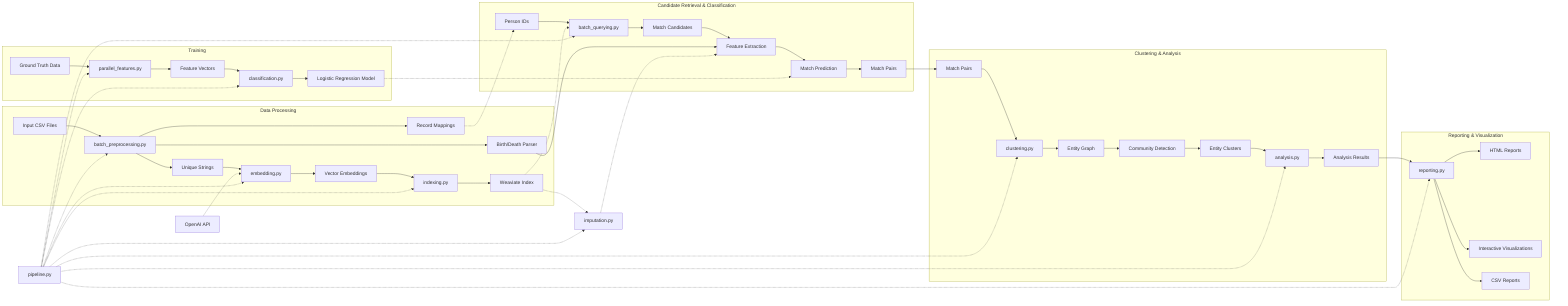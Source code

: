 flowchart LR
    subgraph "Data Processing"
        direction TB
        A[Input CSV Files] --> B[batch_preprocessing.py]
        B --> C[Unique Strings]
        B --> D[Record Mappings]
        B --> BD[Birth/Death Parser]
        C --> E[embedding.py]
        E --> F[Vector Embeddings]
        F --> G[indexing.py]
        G --> H[Weaviate Index]
    end
    
    subgraph "Training"
        direction TB
        I[Ground Truth Data] --> J[parallel_features.py]
        J --> K[Feature Vectors]
        K --> L[classification.py]
        L --> M[Logistic Regression Model]
    end
    
    subgraph "Candidate Retrieval & Classification"
        direction TB
        N[Person IDs] --> O[batch_querying.py]
        O --> P[Match Candidates]
        P --> Q[Feature Extraction]
        BD --> Q
        Q --> R[Match Prediction]
        R --> S[Match Pairs]
    end
    
    subgraph "Clustering & Analysis"
        direction TB
        T[Match Pairs] --> U[clustering.py]
        U --> V[Entity Graph]
        V --> W[Community Detection]
        W --> X[Entity Clusters]
        X --> Y[analysis.py]
        Y --> Z[Analysis Results]
    end
    
    subgraph "Reporting & Visualization"
        direction TB
        Z --> RP[reporting.py]
        RP --> AA[HTML Reports]
        RP --> BB[Interactive Visualizations]
        RP --> CC[CSV Reports]
    end
    
    H -.-> O
    D -.-> N
    M -.-> R
    S --> T
    
    %% External Services
    OpenAI[OpenAI API] -.-> E
    
    %% Imputation Flow
    IMP[imputation.py] -.-> Q
    H -.-> IMP
    
    %% Pipeline Orchestration
    PL[pipeline.py] -.-> B
    PL -.-> E
    PL -.-> G
    PL -.-> IMP
    PL -.-> O
    PL -.-> J
    PL -.-> L
    PL -.-> U
    PL -.-> Y
    PL -.-> RP